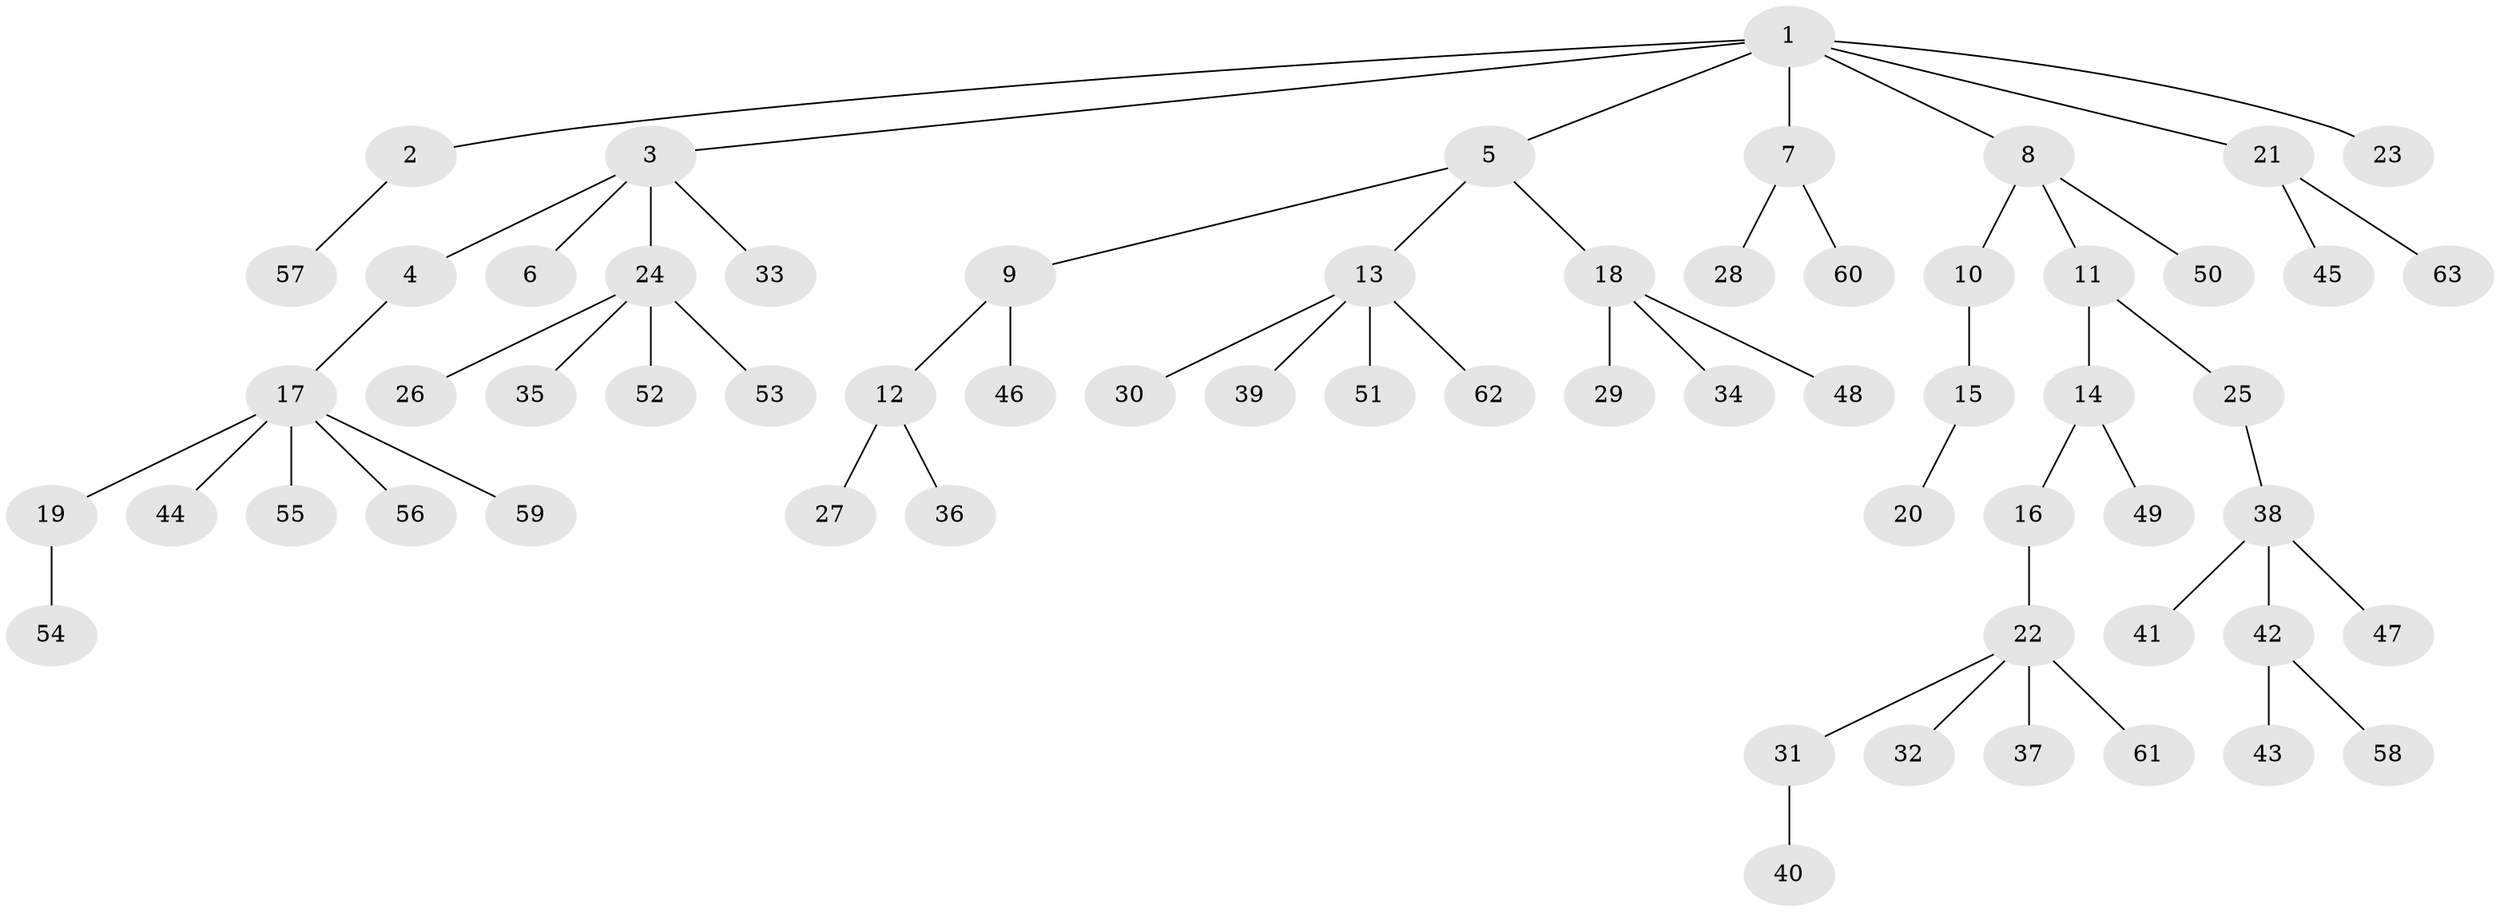 // Generated by graph-tools (version 1.1) at 2025/52/03/09/25 04:52:48]
// undirected, 63 vertices, 62 edges
graph export_dot {
graph [start="1"]
  node [color=gray90,style=filled];
  1;
  2;
  3;
  4;
  5;
  6;
  7;
  8;
  9;
  10;
  11;
  12;
  13;
  14;
  15;
  16;
  17;
  18;
  19;
  20;
  21;
  22;
  23;
  24;
  25;
  26;
  27;
  28;
  29;
  30;
  31;
  32;
  33;
  34;
  35;
  36;
  37;
  38;
  39;
  40;
  41;
  42;
  43;
  44;
  45;
  46;
  47;
  48;
  49;
  50;
  51;
  52;
  53;
  54;
  55;
  56;
  57;
  58;
  59;
  60;
  61;
  62;
  63;
  1 -- 2;
  1 -- 3;
  1 -- 5;
  1 -- 7;
  1 -- 8;
  1 -- 21;
  1 -- 23;
  2 -- 57;
  3 -- 4;
  3 -- 6;
  3 -- 24;
  3 -- 33;
  4 -- 17;
  5 -- 9;
  5 -- 13;
  5 -- 18;
  7 -- 28;
  7 -- 60;
  8 -- 10;
  8 -- 11;
  8 -- 50;
  9 -- 12;
  9 -- 46;
  10 -- 15;
  11 -- 14;
  11 -- 25;
  12 -- 27;
  12 -- 36;
  13 -- 30;
  13 -- 39;
  13 -- 51;
  13 -- 62;
  14 -- 16;
  14 -- 49;
  15 -- 20;
  16 -- 22;
  17 -- 19;
  17 -- 44;
  17 -- 55;
  17 -- 56;
  17 -- 59;
  18 -- 29;
  18 -- 34;
  18 -- 48;
  19 -- 54;
  21 -- 45;
  21 -- 63;
  22 -- 31;
  22 -- 32;
  22 -- 37;
  22 -- 61;
  24 -- 26;
  24 -- 35;
  24 -- 52;
  24 -- 53;
  25 -- 38;
  31 -- 40;
  38 -- 41;
  38 -- 42;
  38 -- 47;
  42 -- 43;
  42 -- 58;
}
